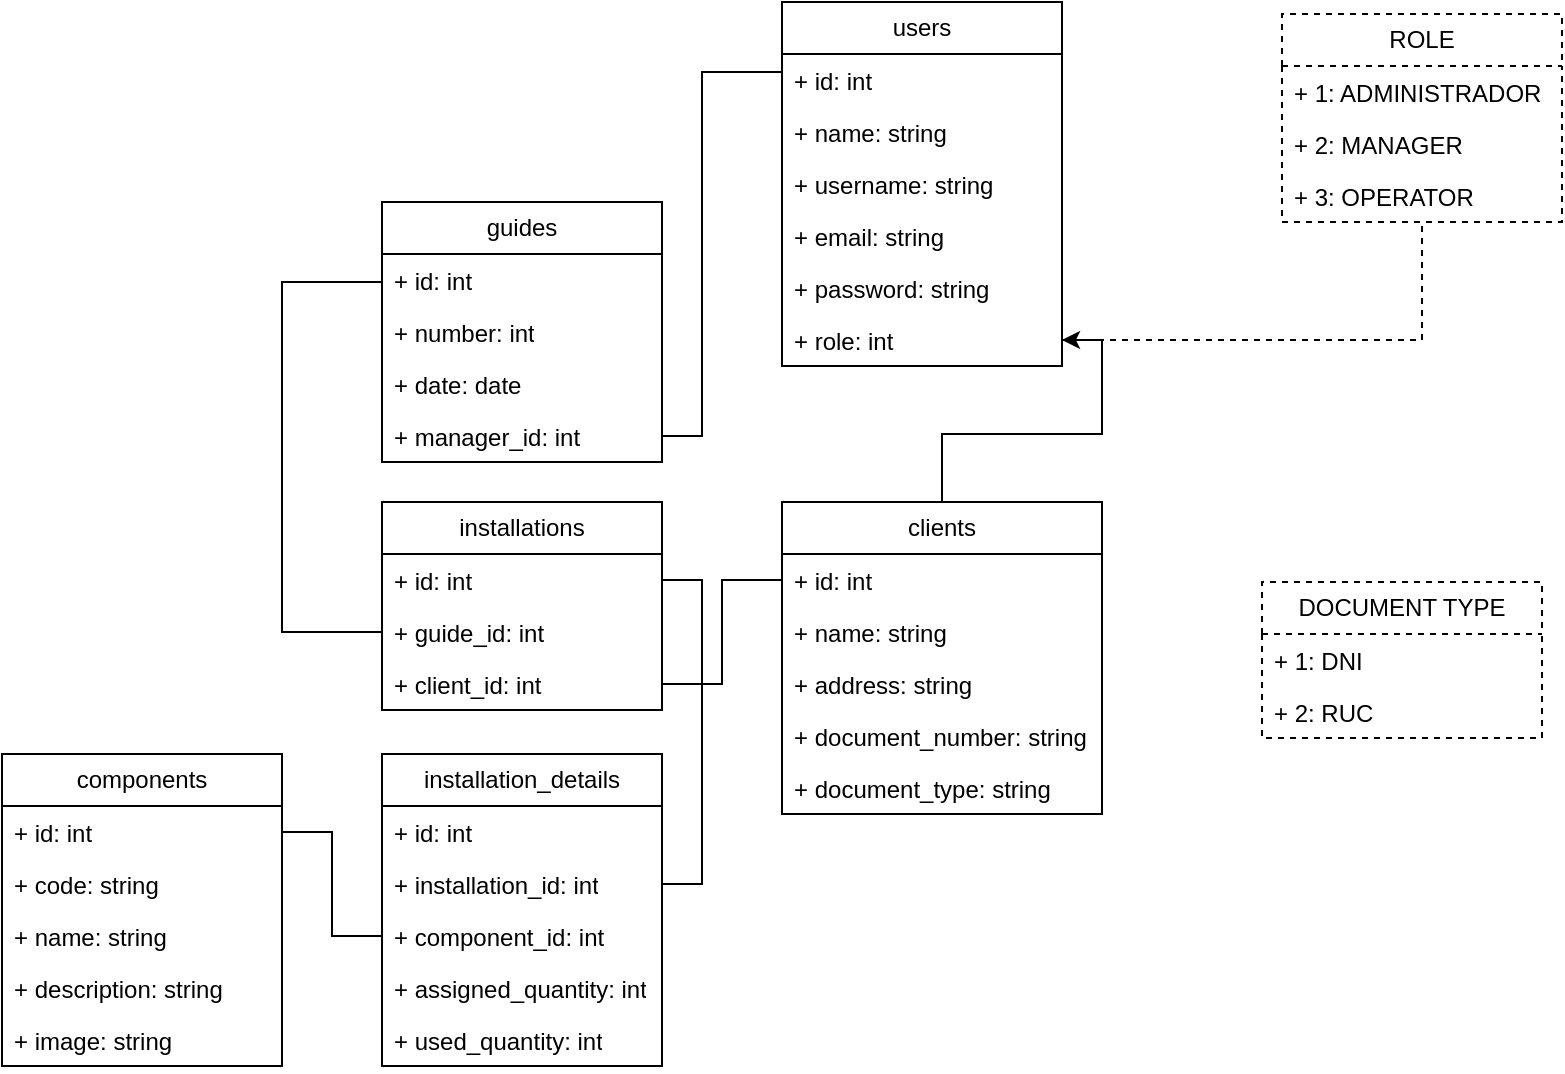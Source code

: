 <mxfile version="22.1.7" type="github">
  <diagram name="Page-1" id="nuwSOd9YIJEosEkliQJd">
    <mxGraphModel dx="979" dy="537" grid="1" gridSize="10" guides="1" tooltips="1" connect="1" arrows="1" fold="1" page="1" pageScale="1" pageWidth="850" pageHeight="1100" math="0" shadow="0">
      <root>
        <mxCell id="0" />
        <mxCell id="1" parent="0" />
        <mxCell id="YqPjxL7vKiFInJo5zOni-1" value="guides" style="swimlane;fontStyle=0;childLayout=stackLayout;horizontal=1;startSize=26;fillColor=none;horizontalStack=0;resizeParent=1;resizeParentMax=0;resizeLast=0;collapsible=1;marginBottom=0;whiteSpace=wrap;html=1;" parent="1" vertex="1">
          <mxGeometry x="370" y="170" width="140" height="130" as="geometry" />
        </mxCell>
        <mxCell id="YqPjxL7vKiFInJo5zOni-2" value="+ id: int" style="text;strokeColor=none;fillColor=none;align=left;verticalAlign=top;spacingLeft=4;spacingRight=4;overflow=hidden;rotatable=0;points=[[0,0.5],[1,0.5]];portConstraint=eastwest;whiteSpace=wrap;html=1;" parent="YqPjxL7vKiFInJo5zOni-1" vertex="1">
          <mxGeometry y="26" width="140" height="26" as="geometry" />
        </mxCell>
        <mxCell id="YqPjxL7vKiFInJo5zOni-4" value="+ number: int" style="text;strokeColor=none;fillColor=none;align=left;verticalAlign=top;spacingLeft=4;spacingRight=4;overflow=hidden;rotatable=0;points=[[0,0.5],[1,0.5]];portConstraint=eastwest;whiteSpace=wrap;html=1;" parent="YqPjxL7vKiFInJo5zOni-1" vertex="1">
          <mxGeometry y="52" width="140" height="26" as="geometry" />
        </mxCell>
        <mxCell id="YqPjxL7vKiFInJo5zOni-3" value="+ date: date" style="text;strokeColor=none;fillColor=none;align=left;verticalAlign=top;spacingLeft=4;spacingRight=4;overflow=hidden;rotatable=0;points=[[0,0.5],[1,0.5]];portConstraint=eastwest;whiteSpace=wrap;html=1;" parent="YqPjxL7vKiFInJo5zOni-1" vertex="1">
          <mxGeometry y="78" width="140" height="26" as="geometry" />
        </mxCell>
        <mxCell id="YqPjxL7vKiFInJo5zOni-33" value="+ manager_id: int" style="text;strokeColor=none;fillColor=none;align=left;verticalAlign=top;spacingLeft=4;spacingRight=4;overflow=hidden;rotatable=0;points=[[0,0.5],[1,0.5]];portConstraint=eastwest;whiteSpace=wrap;html=1;" parent="YqPjxL7vKiFInJo5zOni-1" vertex="1">
          <mxGeometry y="104" width="140" height="26" as="geometry" />
        </mxCell>
        <mxCell id="YqPjxL7vKiFInJo5zOni-5" value="components" style="swimlane;fontStyle=0;childLayout=stackLayout;horizontal=1;startSize=26;fillColor=none;horizontalStack=0;resizeParent=1;resizeParentMax=0;resizeLast=0;collapsible=1;marginBottom=0;whiteSpace=wrap;html=1;" parent="1" vertex="1">
          <mxGeometry x="180" y="446" width="140" height="156" as="geometry" />
        </mxCell>
        <mxCell id="YqPjxL7vKiFInJo5zOni-6" value="+ id: int" style="text;strokeColor=none;fillColor=none;align=left;verticalAlign=top;spacingLeft=4;spacingRight=4;overflow=hidden;rotatable=0;points=[[0,0.5],[1,0.5]];portConstraint=eastwest;whiteSpace=wrap;html=1;" parent="YqPjxL7vKiFInJo5zOni-5" vertex="1">
          <mxGeometry y="26" width="140" height="26" as="geometry" />
        </mxCell>
        <mxCell id="YqPjxL7vKiFInJo5zOni-8" value="+ code: string" style="text;strokeColor=none;fillColor=none;align=left;verticalAlign=top;spacingLeft=4;spacingRight=4;overflow=hidden;rotatable=0;points=[[0,0.5],[1,0.5]];portConstraint=eastwest;whiteSpace=wrap;html=1;" parent="YqPjxL7vKiFInJo5zOni-5" vertex="1">
          <mxGeometry y="52" width="140" height="26" as="geometry" />
        </mxCell>
        <mxCell id="YqPjxL7vKiFInJo5zOni-7" value="+ name: string" style="text;strokeColor=none;fillColor=none;align=left;verticalAlign=top;spacingLeft=4;spacingRight=4;overflow=hidden;rotatable=0;points=[[0,0.5],[1,0.5]];portConstraint=eastwest;whiteSpace=wrap;html=1;" parent="YqPjxL7vKiFInJo5zOni-5" vertex="1">
          <mxGeometry y="78" width="140" height="26" as="geometry" />
        </mxCell>
        <mxCell id="YqPjxL7vKiFInJo5zOni-26" value="+ description: string" style="text;strokeColor=none;fillColor=none;align=left;verticalAlign=top;spacingLeft=4;spacingRight=4;overflow=hidden;rotatable=0;points=[[0,0.5],[1,0.5]];portConstraint=eastwest;whiteSpace=wrap;html=1;" parent="YqPjxL7vKiFInJo5zOni-5" vertex="1">
          <mxGeometry y="104" width="140" height="26" as="geometry" />
        </mxCell>
        <mxCell id="yndyJdyiTUjkaTcWweor-1" value="+ image: string" style="text;strokeColor=none;fillColor=none;align=left;verticalAlign=top;spacingLeft=4;spacingRight=4;overflow=hidden;rotatable=0;points=[[0,0.5],[1,0.5]];portConstraint=eastwest;whiteSpace=wrap;html=1;" vertex="1" parent="YqPjxL7vKiFInJo5zOni-5">
          <mxGeometry y="130" width="140" height="26" as="geometry" />
        </mxCell>
        <mxCell id="yndyJdyiTUjkaTcWweor-3" value="" style="edgeStyle=orthogonalEdgeStyle;rounded=0;orthogonalLoop=1;jettySize=auto;html=1;" edge="1" parent="1" source="YqPjxL7vKiFInJo5zOni-9" target="YqPjxL7vKiFInJo5zOni-41">
          <mxGeometry relative="1" as="geometry" />
        </mxCell>
        <mxCell id="YqPjxL7vKiFInJo5zOni-9" value="clients" style="swimlane;fontStyle=0;childLayout=stackLayout;horizontal=1;startSize=26;fillColor=none;horizontalStack=0;resizeParent=1;resizeParentMax=0;resizeLast=0;collapsible=1;marginBottom=0;whiteSpace=wrap;html=1;" parent="1" vertex="1">
          <mxGeometry x="570" y="320" width="160" height="156" as="geometry" />
        </mxCell>
        <mxCell id="YqPjxL7vKiFInJo5zOni-21" value="+ id: int" style="text;strokeColor=none;fillColor=none;align=left;verticalAlign=top;spacingLeft=4;spacingRight=4;overflow=hidden;rotatable=0;points=[[0,0.5],[1,0.5]];portConstraint=eastwest;whiteSpace=wrap;html=1;" parent="YqPjxL7vKiFInJo5zOni-9" vertex="1">
          <mxGeometry y="26" width="160" height="26" as="geometry" />
        </mxCell>
        <mxCell id="YqPjxL7vKiFInJo5zOni-10" value="+ name: string" style="text;strokeColor=none;fillColor=none;align=left;verticalAlign=top;spacingLeft=4;spacingRight=4;overflow=hidden;rotatable=0;points=[[0,0.5],[1,0.5]];portConstraint=eastwest;whiteSpace=wrap;html=1;" parent="YqPjxL7vKiFInJo5zOni-9" vertex="1">
          <mxGeometry y="52" width="160" height="26" as="geometry" />
        </mxCell>
        <mxCell id="YqPjxL7vKiFInJo5zOni-11" value="+ address: string" style="text;strokeColor=none;fillColor=none;align=left;verticalAlign=top;spacingLeft=4;spacingRight=4;overflow=hidden;rotatable=0;points=[[0,0.5],[1,0.5]];portConstraint=eastwest;whiteSpace=wrap;html=1;" parent="YqPjxL7vKiFInJo5zOni-9" vertex="1">
          <mxGeometry y="78" width="160" height="26" as="geometry" />
        </mxCell>
        <mxCell id="YqPjxL7vKiFInJo5zOni-12" value="+ document_number: string" style="text;strokeColor=none;fillColor=none;align=left;verticalAlign=top;spacingLeft=4;spacingRight=4;overflow=hidden;rotatable=0;points=[[0,0.5],[1,0.5]];portConstraint=eastwest;whiteSpace=wrap;html=1;" parent="YqPjxL7vKiFInJo5zOni-9" vertex="1">
          <mxGeometry y="104" width="160" height="26" as="geometry" />
        </mxCell>
        <mxCell id="yndyJdyiTUjkaTcWweor-4" value="+ document_type: string" style="text;strokeColor=none;fillColor=none;align=left;verticalAlign=top;spacingLeft=4;spacingRight=4;overflow=hidden;rotatable=0;points=[[0,0.5],[1,0.5]];portConstraint=eastwest;whiteSpace=wrap;html=1;" vertex="1" parent="YqPjxL7vKiFInJo5zOni-9">
          <mxGeometry y="130" width="160" height="26" as="geometry" />
        </mxCell>
        <mxCell id="YqPjxL7vKiFInJo5zOni-13" value="installations" style="swimlane;fontStyle=0;childLayout=stackLayout;horizontal=1;startSize=26;fillColor=none;horizontalStack=0;resizeParent=1;resizeParentMax=0;resizeLast=0;collapsible=1;marginBottom=0;whiteSpace=wrap;html=1;" parent="1" vertex="1">
          <mxGeometry x="370" y="320" width="140" height="104" as="geometry" />
        </mxCell>
        <mxCell id="YqPjxL7vKiFInJo5zOni-14" value="+ id: int" style="text;strokeColor=none;fillColor=none;align=left;verticalAlign=top;spacingLeft=4;spacingRight=4;overflow=hidden;rotatable=0;points=[[0,0.5],[1,0.5]];portConstraint=eastwest;whiteSpace=wrap;html=1;" parent="YqPjxL7vKiFInJo5zOni-13" vertex="1">
          <mxGeometry y="26" width="140" height="26" as="geometry" />
        </mxCell>
        <mxCell id="YqPjxL7vKiFInJo5zOni-27" value="+ guide_id: int" style="text;strokeColor=none;fillColor=none;align=left;verticalAlign=top;spacingLeft=4;spacingRight=4;overflow=hidden;rotatable=0;points=[[0,0.5],[1,0.5]];portConstraint=eastwest;whiteSpace=wrap;html=1;" parent="YqPjxL7vKiFInJo5zOni-13" vertex="1">
          <mxGeometry y="52" width="140" height="26" as="geometry" />
        </mxCell>
        <mxCell id="YqPjxL7vKiFInJo5zOni-15" value="+ client_id: int" style="text;strokeColor=none;fillColor=none;align=left;verticalAlign=top;spacingLeft=4;spacingRight=4;overflow=hidden;rotatable=0;points=[[0,0.5],[1,0.5]];portConstraint=eastwest;whiteSpace=wrap;html=1;" parent="YqPjxL7vKiFInJo5zOni-13" vertex="1">
          <mxGeometry y="78" width="140" height="26" as="geometry" />
        </mxCell>
        <mxCell id="YqPjxL7vKiFInJo5zOni-22" value="installation_details" style="swimlane;fontStyle=0;childLayout=stackLayout;horizontal=1;startSize=26;fillColor=none;horizontalStack=0;resizeParent=1;resizeParentMax=0;resizeLast=0;collapsible=1;marginBottom=0;whiteSpace=wrap;html=1;" parent="1" vertex="1">
          <mxGeometry x="370" y="446" width="140" height="156" as="geometry" />
        </mxCell>
        <mxCell id="YqPjxL7vKiFInJo5zOni-23" value="+ id: int" style="text;strokeColor=none;fillColor=none;align=left;verticalAlign=top;spacingLeft=4;spacingRight=4;overflow=hidden;rotatable=0;points=[[0,0.5],[1,0.5]];portConstraint=eastwest;whiteSpace=wrap;html=1;" parent="YqPjxL7vKiFInJo5zOni-22" vertex="1">
          <mxGeometry y="26" width="140" height="26" as="geometry" />
        </mxCell>
        <mxCell id="YqPjxL7vKiFInJo5zOni-24" value="+ installation_id: int" style="text;strokeColor=none;fillColor=none;align=left;verticalAlign=top;spacingLeft=4;spacingRight=4;overflow=hidden;rotatable=0;points=[[0,0.5],[1,0.5]];portConstraint=eastwest;whiteSpace=wrap;html=1;" parent="YqPjxL7vKiFInJo5zOni-22" vertex="1">
          <mxGeometry y="52" width="140" height="26" as="geometry" />
        </mxCell>
        <mxCell id="YqPjxL7vKiFInJo5zOni-25" value="+ component_id: int" style="text;strokeColor=none;fillColor=none;align=left;verticalAlign=top;spacingLeft=4;spacingRight=4;overflow=hidden;rotatable=0;points=[[0,0.5],[1,0.5]];portConstraint=eastwest;whiteSpace=wrap;html=1;" parent="YqPjxL7vKiFInJo5zOni-22" vertex="1">
          <mxGeometry y="78" width="140" height="26" as="geometry" />
        </mxCell>
        <mxCell id="YqPjxL7vKiFInJo5zOni-29" value="+ assigned_quantity: int" style="text;strokeColor=none;fillColor=none;align=left;verticalAlign=top;spacingLeft=4;spacingRight=4;overflow=hidden;rotatable=0;points=[[0,0.5],[1,0.5]];portConstraint=eastwest;whiteSpace=wrap;html=1;" parent="YqPjxL7vKiFInJo5zOni-22" vertex="1">
          <mxGeometry y="104" width="140" height="26" as="geometry" />
        </mxCell>
        <mxCell id="yndyJdyiTUjkaTcWweor-2" value="+ used_quantity: int" style="text;strokeColor=none;fillColor=none;align=left;verticalAlign=top;spacingLeft=4;spacingRight=4;overflow=hidden;rotatable=0;points=[[0,0.5],[1,0.5]];portConstraint=eastwest;whiteSpace=wrap;html=1;" vertex="1" parent="YqPjxL7vKiFInJo5zOni-22">
          <mxGeometry y="130" width="140" height="26" as="geometry" />
        </mxCell>
        <mxCell id="YqPjxL7vKiFInJo5zOni-28" style="edgeStyle=orthogonalEdgeStyle;rounded=0;orthogonalLoop=1;jettySize=auto;html=1;endArrow=none;endFill=0;" parent="1" source="YqPjxL7vKiFInJo5zOni-27" target="YqPjxL7vKiFInJo5zOni-2" edge="1">
          <mxGeometry relative="1" as="geometry">
            <Array as="points">
              <mxPoint x="320" y="385" />
              <mxPoint x="320" y="210" />
            </Array>
          </mxGeometry>
        </mxCell>
        <mxCell id="YqPjxL7vKiFInJo5zOni-30" style="edgeStyle=orthogonalEdgeStyle;rounded=0;orthogonalLoop=1;jettySize=auto;html=1;endArrow=none;endFill=0;" parent="1" source="YqPjxL7vKiFInJo5zOni-24" target="YqPjxL7vKiFInJo5zOni-14" edge="1">
          <mxGeometry relative="1" as="geometry">
            <Array as="points">
              <mxPoint x="530" y="511" />
              <mxPoint x="530" y="359" />
            </Array>
          </mxGeometry>
        </mxCell>
        <mxCell id="YqPjxL7vKiFInJo5zOni-31" style="edgeStyle=orthogonalEdgeStyle;rounded=0;orthogonalLoop=1;jettySize=auto;html=1;endArrow=none;endFill=0;" parent="1" source="YqPjxL7vKiFInJo5zOni-15" target="YqPjxL7vKiFInJo5zOni-21" edge="1">
          <mxGeometry relative="1" as="geometry" />
        </mxCell>
        <mxCell id="YqPjxL7vKiFInJo5zOni-32" style="edgeStyle=orthogonalEdgeStyle;rounded=0;orthogonalLoop=1;jettySize=auto;html=1;endArrow=none;endFill=0;" parent="1" source="YqPjxL7vKiFInJo5zOni-25" target="YqPjxL7vKiFInJo5zOni-6" edge="1">
          <mxGeometry relative="1" as="geometry" />
        </mxCell>
        <mxCell id="YqPjxL7vKiFInJo5zOni-34" style="edgeStyle=orthogonalEdgeStyle;rounded=0;orthogonalLoop=1;jettySize=auto;html=1;endArrow=none;endFill=0;" parent="1" source="YqPjxL7vKiFInJo5zOni-33" target="YqPjxL7vKiFInJo5zOni-36" edge="1">
          <mxGeometry relative="1" as="geometry">
            <mxPoint x="510" y="89" as="targetPoint" />
            <Array as="points">
              <mxPoint x="530" y="287" />
              <mxPoint x="530" y="105" />
            </Array>
          </mxGeometry>
        </mxCell>
        <mxCell id="YqPjxL7vKiFInJo5zOni-35" value="users" style="swimlane;fontStyle=0;childLayout=stackLayout;horizontal=1;startSize=26;fillColor=none;horizontalStack=0;resizeParent=1;resizeParentMax=0;resizeLast=0;collapsible=1;marginBottom=0;whiteSpace=wrap;html=1;" parent="1" vertex="1">
          <mxGeometry x="570" y="70" width="140" height="182" as="geometry" />
        </mxCell>
        <mxCell id="YqPjxL7vKiFInJo5zOni-36" value="+ id: int" style="text;strokeColor=none;fillColor=none;align=left;verticalAlign=top;spacingLeft=4;spacingRight=4;overflow=hidden;rotatable=0;points=[[0,0.5],[1,0.5]];portConstraint=eastwest;whiteSpace=wrap;html=1;" parent="YqPjxL7vKiFInJo5zOni-35" vertex="1">
          <mxGeometry y="26" width="140" height="26" as="geometry" />
        </mxCell>
        <mxCell id="YqPjxL7vKiFInJo5zOni-37" value="+ name: string" style="text;strokeColor=none;fillColor=none;align=left;verticalAlign=top;spacingLeft=4;spacingRight=4;overflow=hidden;rotatable=0;points=[[0,0.5],[1,0.5]];portConstraint=eastwest;whiteSpace=wrap;html=1;" parent="YqPjxL7vKiFInJo5zOni-35" vertex="1">
          <mxGeometry y="52" width="140" height="26" as="geometry" />
        </mxCell>
        <mxCell id="YqPjxL7vKiFInJo5zOni-38" value="+ username: string" style="text;strokeColor=none;fillColor=none;align=left;verticalAlign=top;spacingLeft=4;spacingRight=4;overflow=hidden;rotatable=0;points=[[0,0.5],[1,0.5]];portConstraint=eastwest;whiteSpace=wrap;html=1;" parent="YqPjxL7vKiFInJo5zOni-35" vertex="1">
          <mxGeometry y="78" width="140" height="26" as="geometry" />
        </mxCell>
        <mxCell id="YqPjxL7vKiFInJo5zOni-39" value="+ email: string" style="text;strokeColor=none;fillColor=none;align=left;verticalAlign=top;spacingLeft=4;spacingRight=4;overflow=hidden;rotatable=0;points=[[0,0.5],[1,0.5]];portConstraint=eastwest;whiteSpace=wrap;html=1;" parent="YqPjxL7vKiFInJo5zOni-35" vertex="1">
          <mxGeometry y="104" width="140" height="26" as="geometry" />
        </mxCell>
        <mxCell id="YqPjxL7vKiFInJo5zOni-40" value="+ password: string" style="text;strokeColor=none;fillColor=none;align=left;verticalAlign=top;spacingLeft=4;spacingRight=4;overflow=hidden;rotatable=0;points=[[0,0.5],[1,0.5]];portConstraint=eastwest;whiteSpace=wrap;html=1;" parent="YqPjxL7vKiFInJo5zOni-35" vertex="1">
          <mxGeometry y="130" width="140" height="26" as="geometry" />
        </mxCell>
        <mxCell id="YqPjxL7vKiFInJo5zOni-41" value="+ role: int" style="text;strokeColor=none;fillColor=none;align=left;verticalAlign=top;spacingLeft=4;spacingRight=4;overflow=hidden;rotatable=0;points=[[0,0.5],[1,0.5]];portConstraint=eastwest;whiteSpace=wrap;html=1;" parent="YqPjxL7vKiFInJo5zOni-35" vertex="1">
          <mxGeometry y="156" width="140" height="26" as="geometry" />
        </mxCell>
        <mxCell id="YqPjxL7vKiFInJo5zOni-42" value="ROLE" style="swimlane;fontStyle=0;childLayout=stackLayout;horizontal=1;startSize=26;fillColor=none;horizontalStack=0;resizeParent=1;resizeParentMax=0;resizeLast=0;collapsible=1;marginBottom=0;whiteSpace=wrap;html=1;dashed=1;" parent="1" vertex="1">
          <mxGeometry x="820" y="76" width="140" height="104" as="geometry" />
        </mxCell>
        <mxCell id="YqPjxL7vKiFInJo5zOni-45" value="+ 1: ADMINISTRADOR" style="text;strokeColor=none;fillColor=none;align=left;verticalAlign=top;spacingLeft=4;spacingRight=4;overflow=hidden;rotatable=0;points=[[0,0.5],[1,0.5]];portConstraint=eastwest;whiteSpace=wrap;html=1;" parent="YqPjxL7vKiFInJo5zOni-42" vertex="1">
          <mxGeometry y="26" width="140" height="26" as="geometry" />
        </mxCell>
        <mxCell id="YqPjxL7vKiFInJo5zOni-43" value="+ 2: MANAGER" style="text;strokeColor=none;fillColor=none;align=left;verticalAlign=top;spacingLeft=4;spacingRight=4;overflow=hidden;rotatable=0;points=[[0,0.5],[1,0.5]];portConstraint=eastwest;whiteSpace=wrap;html=1;" parent="YqPjxL7vKiFInJo5zOni-42" vertex="1">
          <mxGeometry y="52" width="140" height="26" as="geometry" />
        </mxCell>
        <mxCell id="YqPjxL7vKiFInJo5zOni-44" value="+ 3: OPERATOR" style="text;strokeColor=none;fillColor=none;align=left;verticalAlign=top;spacingLeft=4;spacingRight=4;overflow=hidden;rotatable=0;points=[[0,0.5],[1,0.5]];portConstraint=eastwest;whiteSpace=wrap;html=1;" parent="YqPjxL7vKiFInJo5zOni-42" vertex="1">
          <mxGeometry y="78" width="140" height="26" as="geometry" />
        </mxCell>
        <mxCell id="YqPjxL7vKiFInJo5zOni-46" style="edgeStyle=orthogonalEdgeStyle;rounded=0;orthogonalLoop=1;jettySize=auto;html=1;dashed=1;endArrow=none;endFill=0;" parent="1" source="YqPjxL7vKiFInJo5zOni-41" target="YqPjxL7vKiFInJo5zOni-42" edge="1">
          <mxGeometry relative="1" as="geometry" />
        </mxCell>
        <mxCell id="yndyJdyiTUjkaTcWweor-5" value="DOCUMENT TYPE" style="swimlane;fontStyle=0;childLayout=stackLayout;horizontal=1;startSize=26;fillColor=none;horizontalStack=0;resizeParent=1;resizeParentMax=0;resizeLast=0;collapsible=1;marginBottom=0;whiteSpace=wrap;html=1;dashed=1;" vertex="1" parent="1">
          <mxGeometry x="810" y="360" width="140" height="78" as="geometry" />
        </mxCell>
        <mxCell id="yndyJdyiTUjkaTcWweor-6" value="+ 1: DNI" style="text;strokeColor=none;fillColor=none;align=left;verticalAlign=top;spacingLeft=4;spacingRight=4;overflow=hidden;rotatable=0;points=[[0,0.5],[1,0.5]];portConstraint=eastwest;whiteSpace=wrap;html=1;" vertex="1" parent="yndyJdyiTUjkaTcWweor-5">
          <mxGeometry y="26" width="140" height="26" as="geometry" />
        </mxCell>
        <mxCell id="yndyJdyiTUjkaTcWweor-7" value="+ 2: RUC" style="text;strokeColor=none;fillColor=none;align=left;verticalAlign=top;spacingLeft=4;spacingRight=4;overflow=hidden;rotatable=0;points=[[0,0.5],[1,0.5]];portConstraint=eastwest;whiteSpace=wrap;html=1;" vertex="1" parent="yndyJdyiTUjkaTcWweor-5">
          <mxGeometry y="52" width="140" height="26" as="geometry" />
        </mxCell>
      </root>
    </mxGraphModel>
  </diagram>
</mxfile>
